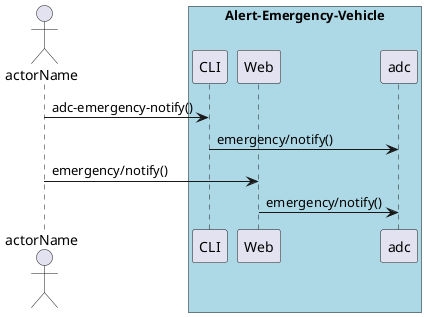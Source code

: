 @startuml
Actor "actorName" as A

box "Alert-Emergency-Vehicle" #lightblue
participant CLI as CLI
participant Web as Web
participant "adc" as S
A -> CLI : adc-emergency-notify()
CLI -> S : emergency/notify()
A -> Web : emergency/notify()
Web -> S : emergency/notify()
end box

@enduml
